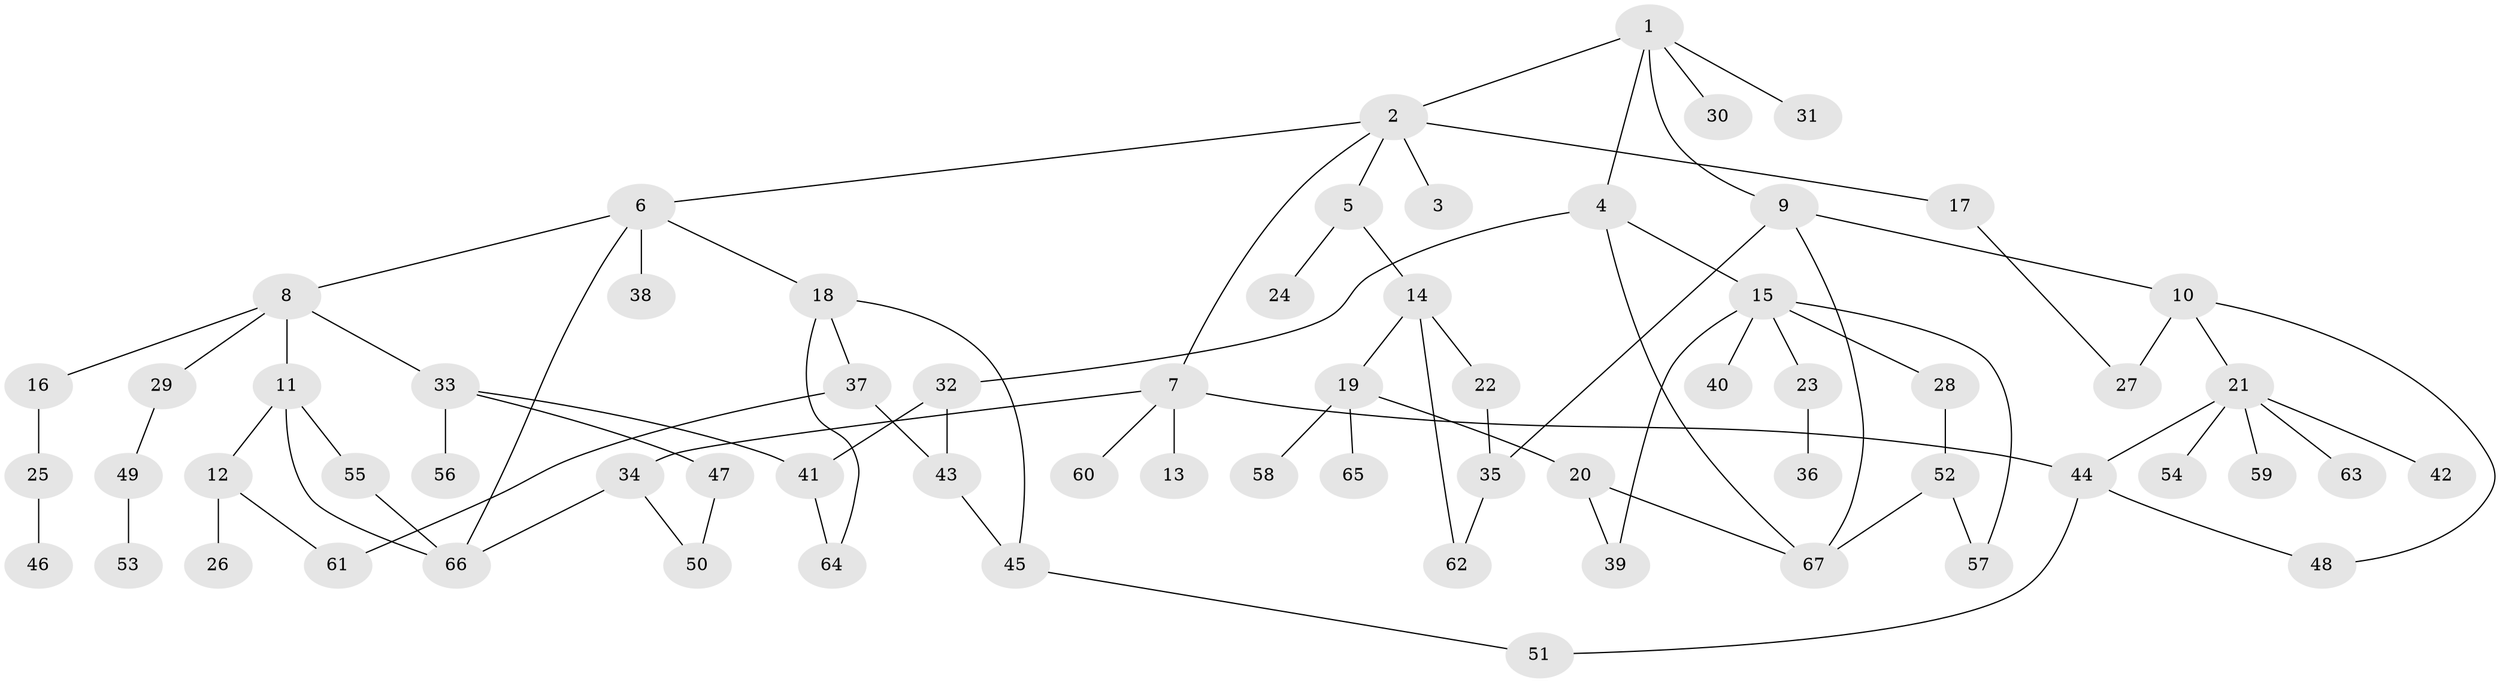 // coarse degree distribution, {7: 0.022727272727272728, 9: 0.022727272727272728, 1: 0.36363636363636365, 5: 0.13636363636363635, 4: 0.1590909090909091, 2: 0.1590909090909091, 3: 0.13636363636363635}
// Generated by graph-tools (version 1.1) at 2025/23/03/03/25 07:23:32]
// undirected, 67 vertices, 86 edges
graph export_dot {
graph [start="1"]
  node [color=gray90,style=filled];
  1;
  2;
  3;
  4;
  5;
  6;
  7;
  8;
  9;
  10;
  11;
  12;
  13;
  14;
  15;
  16;
  17;
  18;
  19;
  20;
  21;
  22;
  23;
  24;
  25;
  26;
  27;
  28;
  29;
  30;
  31;
  32;
  33;
  34;
  35;
  36;
  37;
  38;
  39;
  40;
  41;
  42;
  43;
  44;
  45;
  46;
  47;
  48;
  49;
  50;
  51;
  52;
  53;
  54;
  55;
  56;
  57;
  58;
  59;
  60;
  61;
  62;
  63;
  64;
  65;
  66;
  67;
  1 -- 2;
  1 -- 4;
  1 -- 9;
  1 -- 30;
  1 -- 31;
  2 -- 3;
  2 -- 5;
  2 -- 6;
  2 -- 7;
  2 -- 17;
  4 -- 15;
  4 -- 32;
  4 -- 67;
  5 -- 14;
  5 -- 24;
  6 -- 8;
  6 -- 18;
  6 -- 38;
  6 -- 66;
  7 -- 13;
  7 -- 34;
  7 -- 60;
  7 -- 44;
  8 -- 11;
  8 -- 16;
  8 -- 29;
  8 -- 33;
  9 -- 10;
  9 -- 35;
  9 -- 67;
  10 -- 21;
  10 -- 27;
  10 -- 48;
  11 -- 12;
  11 -- 55;
  11 -- 66;
  12 -- 26;
  12 -- 61;
  14 -- 19;
  14 -- 22;
  14 -- 62;
  15 -- 23;
  15 -- 28;
  15 -- 40;
  15 -- 39;
  15 -- 57;
  16 -- 25;
  17 -- 27;
  18 -- 37;
  18 -- 45;
  18 -- 64;
  19 -- 20;
  19 -- 58;
  19 -- 65;
  20 -- 39;
  20 -- 67;
  21 -- 42;
  21 -- 44;
  21 -- 54;
  21 -- 59;
  21 -- 63;
  22 -- 35;
  23 -- 36;
  25 -- 46;
  28 -- 52;
  29 -- 49;
  32 -- 43;
  32 -- 41;
  33 -- 41;
  33 -- 47;
  33 -- 56;
  34 -- 50;
  34 -- 66;
  35 -- 62;
  37 -- 61;
  37 -- 43;
  41 -- 64;
  43 -- 45;
  44 -- 48;
  44 -- 51;
  45 -- 51;
  47 -- 50;
  49 -- 53;
  52 -- 57;
  52 -- 67;
  55 -- 66;
}
